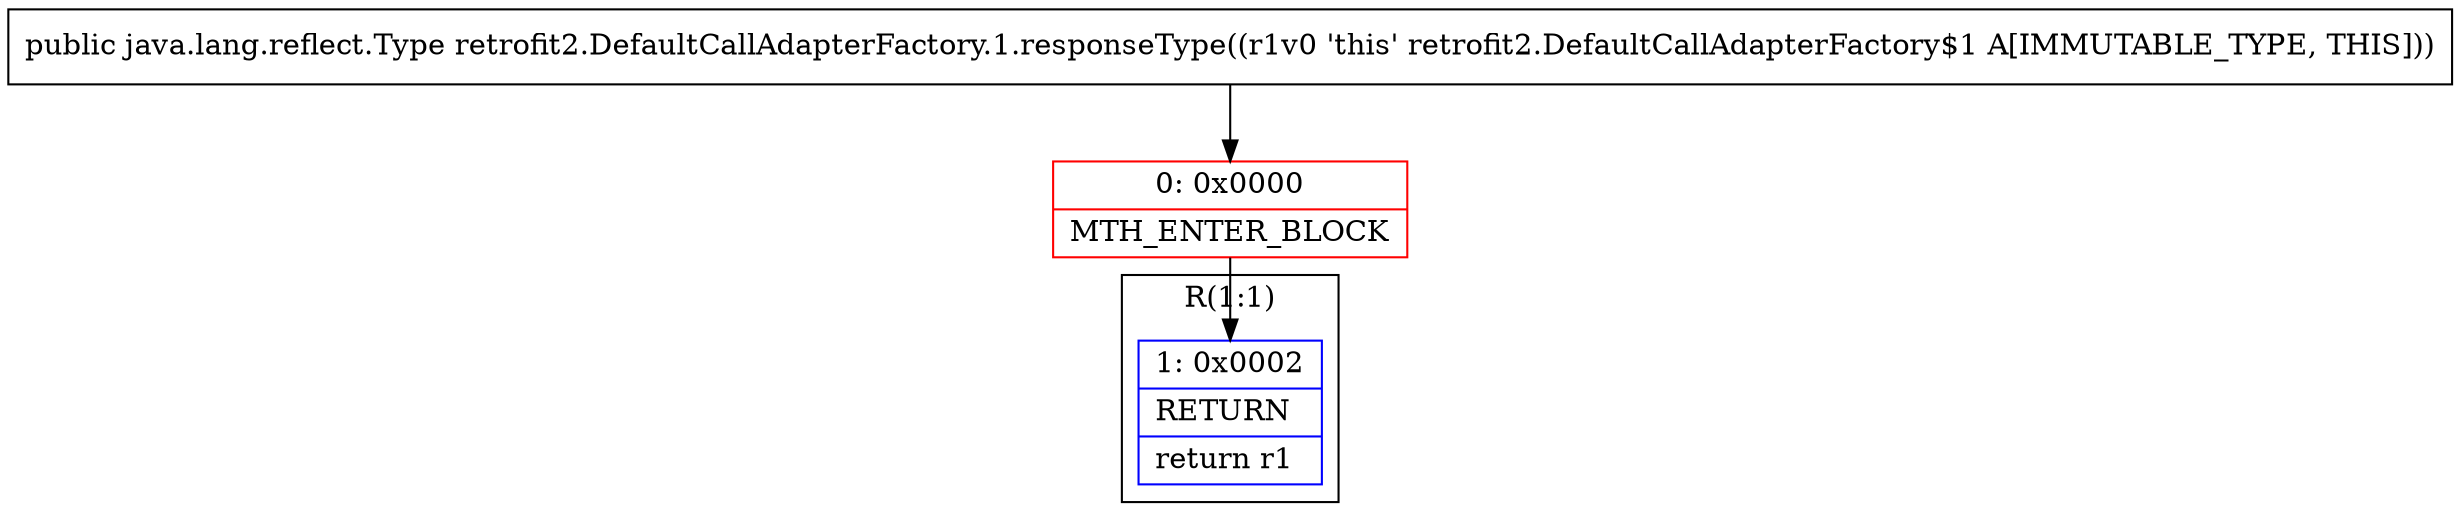digraph "CFG forretrofit2.DefaultCallAdapterFactory.1.responseType()Ljava\/lang\/reflect\/Type;" {
subgraph cluster_Region_1937957325 {
label = "R(1:1)";
node [shape=record,color=blue];
Node_1 [shape=record,label="{1\:\ 0x0002|RETURN\l|return r1\l}"];
}
Node_0 [shape=record,color=red,label="{0\:\ 0x0000|MTH_ENTER_BLOCK\l}"];
MethodNode[shape=record,label="{public java.lang.reflect.Type retrofit2.DefaultCallAdapterFactory.1.responseType((r1v0 'this' retrofit2.DefaultCallAdapterFactory$1 A[IMMUTABLE_TYPE, THIS])) }"];
MethodNode -> Node_0;
Node_0 -> Node_1;
}

